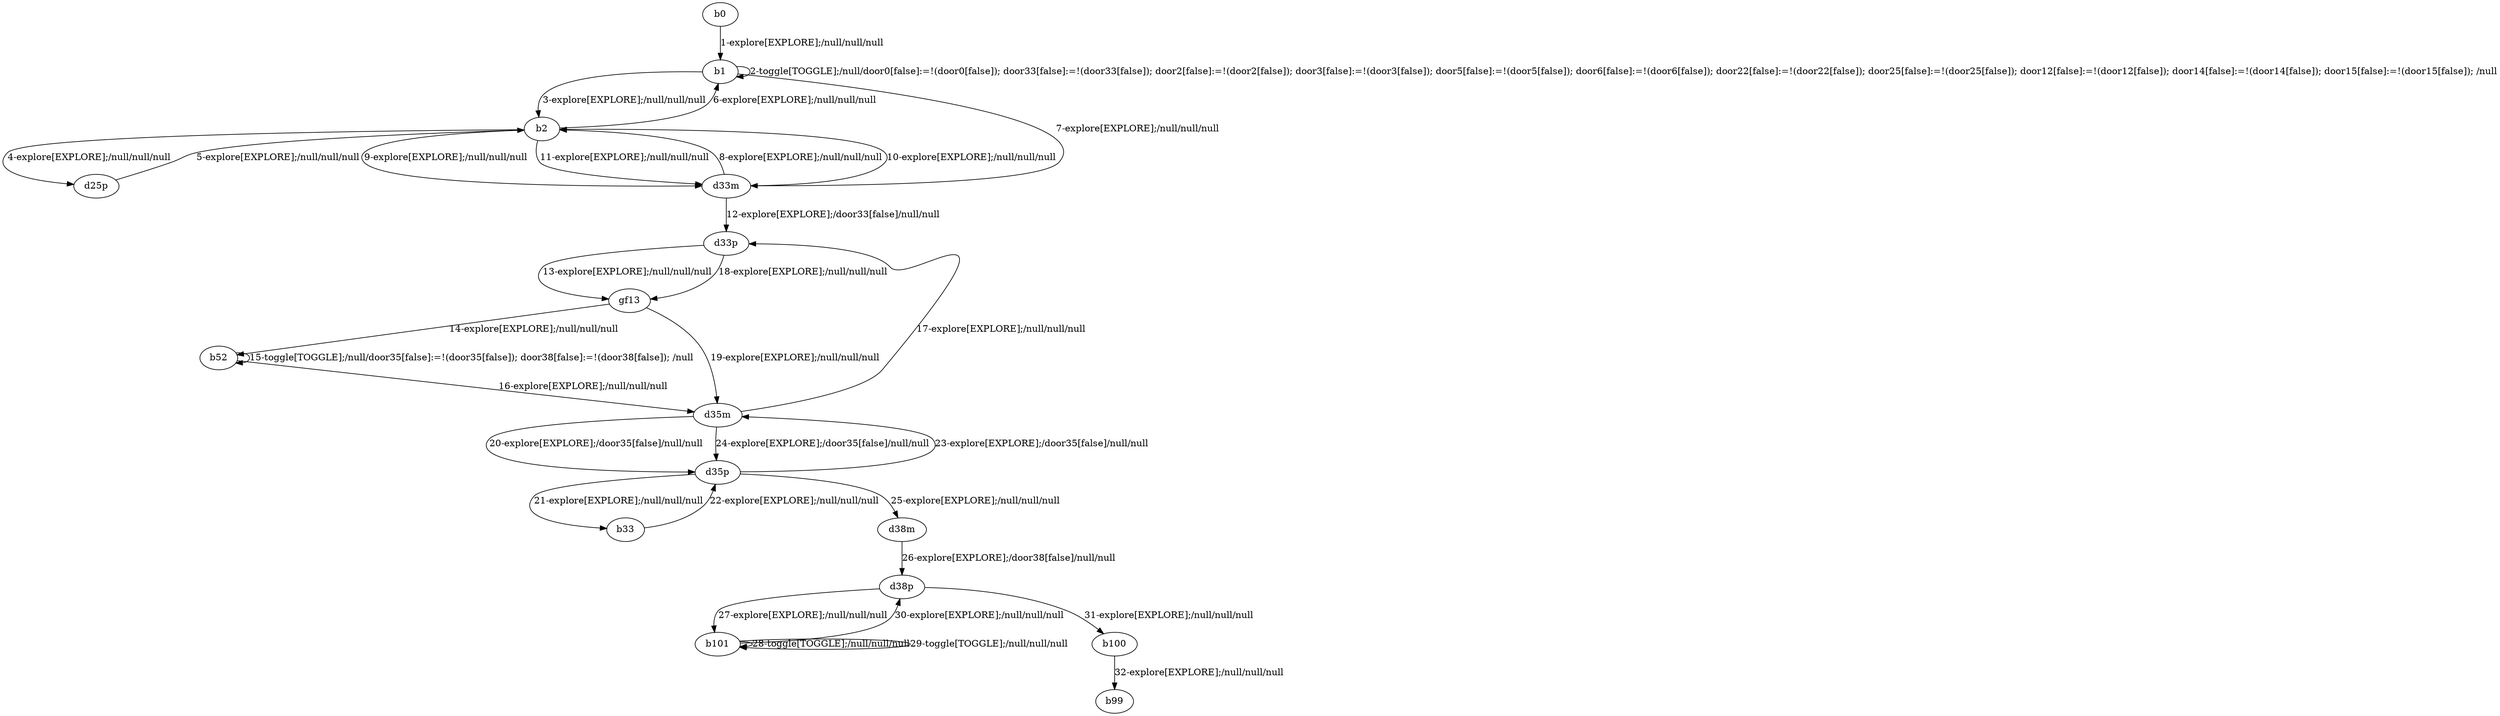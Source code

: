 # Total number of goals covered by this test: 7
# d38p --> b100
# b101 --> b101
# d35p --> d35m
# d38p --> b101
# d38m --> d38p
# b100 --> b99
# b101 --> d38p

digraph g {
"b0" -> "b1" [label = "1-explore[EXPLORE];/null/null/null"];
"b1" -> "b1" [label = "2-toggle[TOGGLE];/null/door0[false]:=!(door0[false]); door33[false]:=!(door33[false]); door2[false]:=!(door2[false]); door3[false]:=!(door3[false]); door5[false]:=!(door5[false]); door6[false]:=!(door6[false]); door22[false]:=!(door22[false]); door25[false]:=!(door25[false]); door12[false]:=!(door12[false]); door14[false]:=!(door14[false]); door15[false]:=!(door15[false]); /null"];
"b1" -> "b2" [label = "3-explore[EXPLORE];/null/null/null"];
"b2" -> "d25p" [label = "4-explore[EXPLORE];/null/null/null"];
"d25p" -> "b2" [label = "5-explore[EXPLORE];/null/null/null"];
"b2" -> "b1" [label = "6-explore[EXPLORE];/null/null/null"];
"b1" -> "d33m" [label = "7-explore[EXPLORE];/null/null/null"];
"d33m" -> "b2" [label = "8-explore[EXPLORE];/null/null/null"];
"b2" -> "d33m" [label = "9-explore[EXPLORE];/null/null/null"];
"d33m" -> "b2" [label = "10-explore[EXPLORE];/null/null/null"];
"b2" -> "d33m" [label = "11-explore[EXPLORE];/null/null/null"];
"d33m" -> "d33p" [label = "12-explore[EXPLORE];/door33[false]/null/null"];
"d33p" -> "gf13" [label = "13-explore[EXPLORE];/null/null/null"];
"gf13" -> "b52" [label = "14-explore[EXPLORE];/null/null/null"];
"b52" -> "b52" [label = "15-toggle[TOGGLE];/null/door35[false]:=!(door35[false]); door38[false]:=!(door38[false]); /null"];
"b52" -> "d35m" [label = "16-explore[EXPLORE];/null/null/null"];
"d35m" -> "d33p" [label = "17-explore[EXPLORE];/null/null/null"];
"d33p" -> "gf13" [label = "18-explore[EXPLORE];/null/null/null"];
"gf13" -> "d35m" [label = "19-explore[EXPLORE];/null/null/null"];
"d35m" -> "d35p" [label = "20-explore[EXPLORE];/door35[false]/null/null"];
"d35p" -> "b33" [label = "21-explore[EXPLORE];/null/null/null"];
"b33" -> "d35p" [label = "22-explore[EXPLORE];/null/null/null"];
"d35p" -> "d35m" [label = "23-explore[EXPLORE];/door35[false]/null/null"];
"d35m" -> "d35p" [label = "24-explore[EXPLORE];/door35[false]/null/null"];
"d35p" -> "d38m" [label = "25-explore[EXPLORE];/null/null/null"];
"d38m" -> "d38p" [label = "26-explore[EXPLORE];/door38[false]/null/null"];
"d38p" -> "b101" [label = "27-explore[EXPLORE];/null/null/null"];
"b101" -> "b101" [label = "28-toggle[TOGGLE];/null/null/null"];
"b101" -> "b101" [label = "29-toggle[TOGGLE];/null/null/null"];
"b101" -> "d38p" [label = "30-explore[EXPLORE];/null/null/null"];
"d38p" -> "b100" [label = "31-explore[EXPLORE];/null/null/null"];
"b100" -> "b99" [label = "32-explore[EXPLORE];/null/null/null"];
}